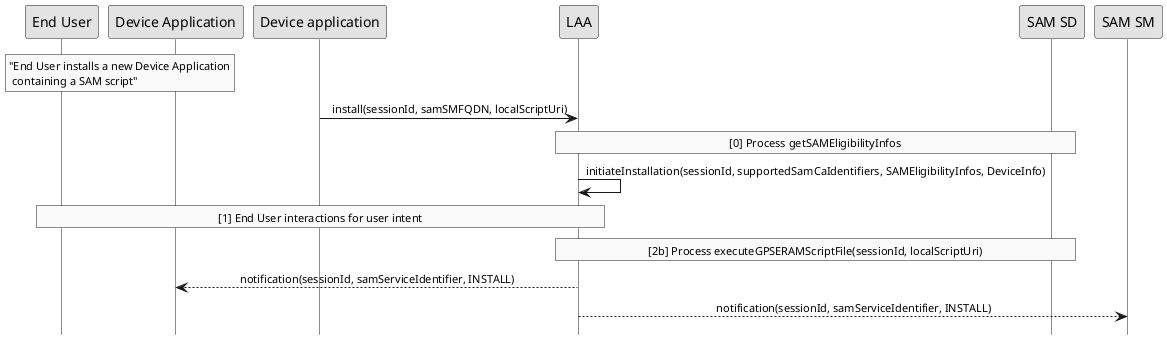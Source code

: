 @startuml
 
hide footbox
skinparam sequenceMessageAlign center
skinparam sequenceArrowFontSize 11
skinparam noteFontSize 11
skinparam monochrome true
skinparam lifelinestrategy solid


rnote over "End User", "Device Application"
     "End User installs a new Device Application
      containing a SAM script"
end rnote

"Device application" -> LAA : install(sessionId, samSMFQDN, localScriptUri)

rnote over "LAA", "SAM SD"
     [0] Process getSAMEligibilityInfos
end rnote

"LAA" -> "LAA" : initiateInstallation(sessionId, supportedSamCaIdentifiers, SAMEligibilityInfos, DeviceInfo)

rnote over "LAA", "End User"
     [1] End User interactions for user intent
end rnote

rnote over "LAA", "SAM SD"
     [2b] Process executeGPSERAMScriptFile(sessionId, localScriptUri)
end rnote
 
LAA --> "Device Application" : notification(sessionId, samServiceIdentifier, INSTALL)
 
LAA --> "SAM SM" : notification(sessionId, samServiceIdentifier, INSTALL)
@enduml
